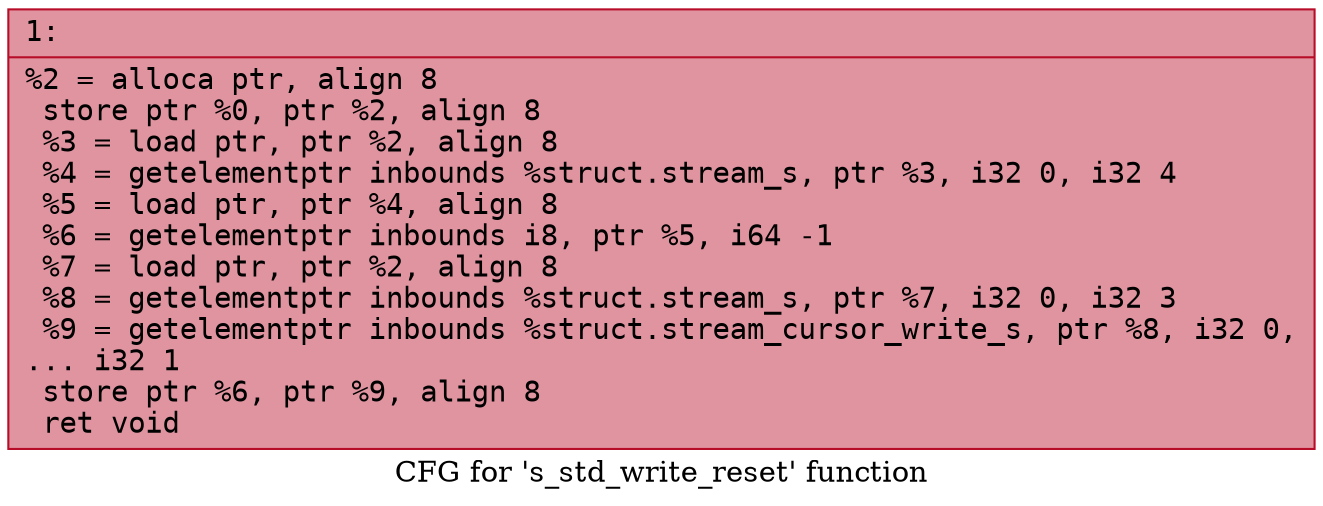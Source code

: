 digraph "CFG for 's_std_write_reset' function" {
	label="CFG for 's_std_write_reset' function";

	Node0x60000320ec10 [shape=record,color="#b70d28ff", style=filled, fillcolor="#b70d2870" fontname="Courier",label="{1:\l|  %2 = alloca ptr, align 8\l  store ptr %0, ptr %2, align 8\l  %3 = load ptr, ptr %2, align 8\l  %4 = getelementptr inbounds %struct.stream_s, ptr %3, i32 0, i32 4\l  %5 = load ptr, ptr %4, align 8\l  %6 = getelementptr inbounds i8, ptr %5, i64 -1\l  %7 = load ptr, ptr %2, align 8\l  %8 = getelementptr inbounds %struct.stream_s, ptr %7, i32 0, i32 3\l  %9 = getelementptr inbounds %struct.stream_cursor_write_s, ptr %8, i32 0,\l... i32 1\l  store ptr %6, ptr %9, align 8\l  ret void\l}"];
}
